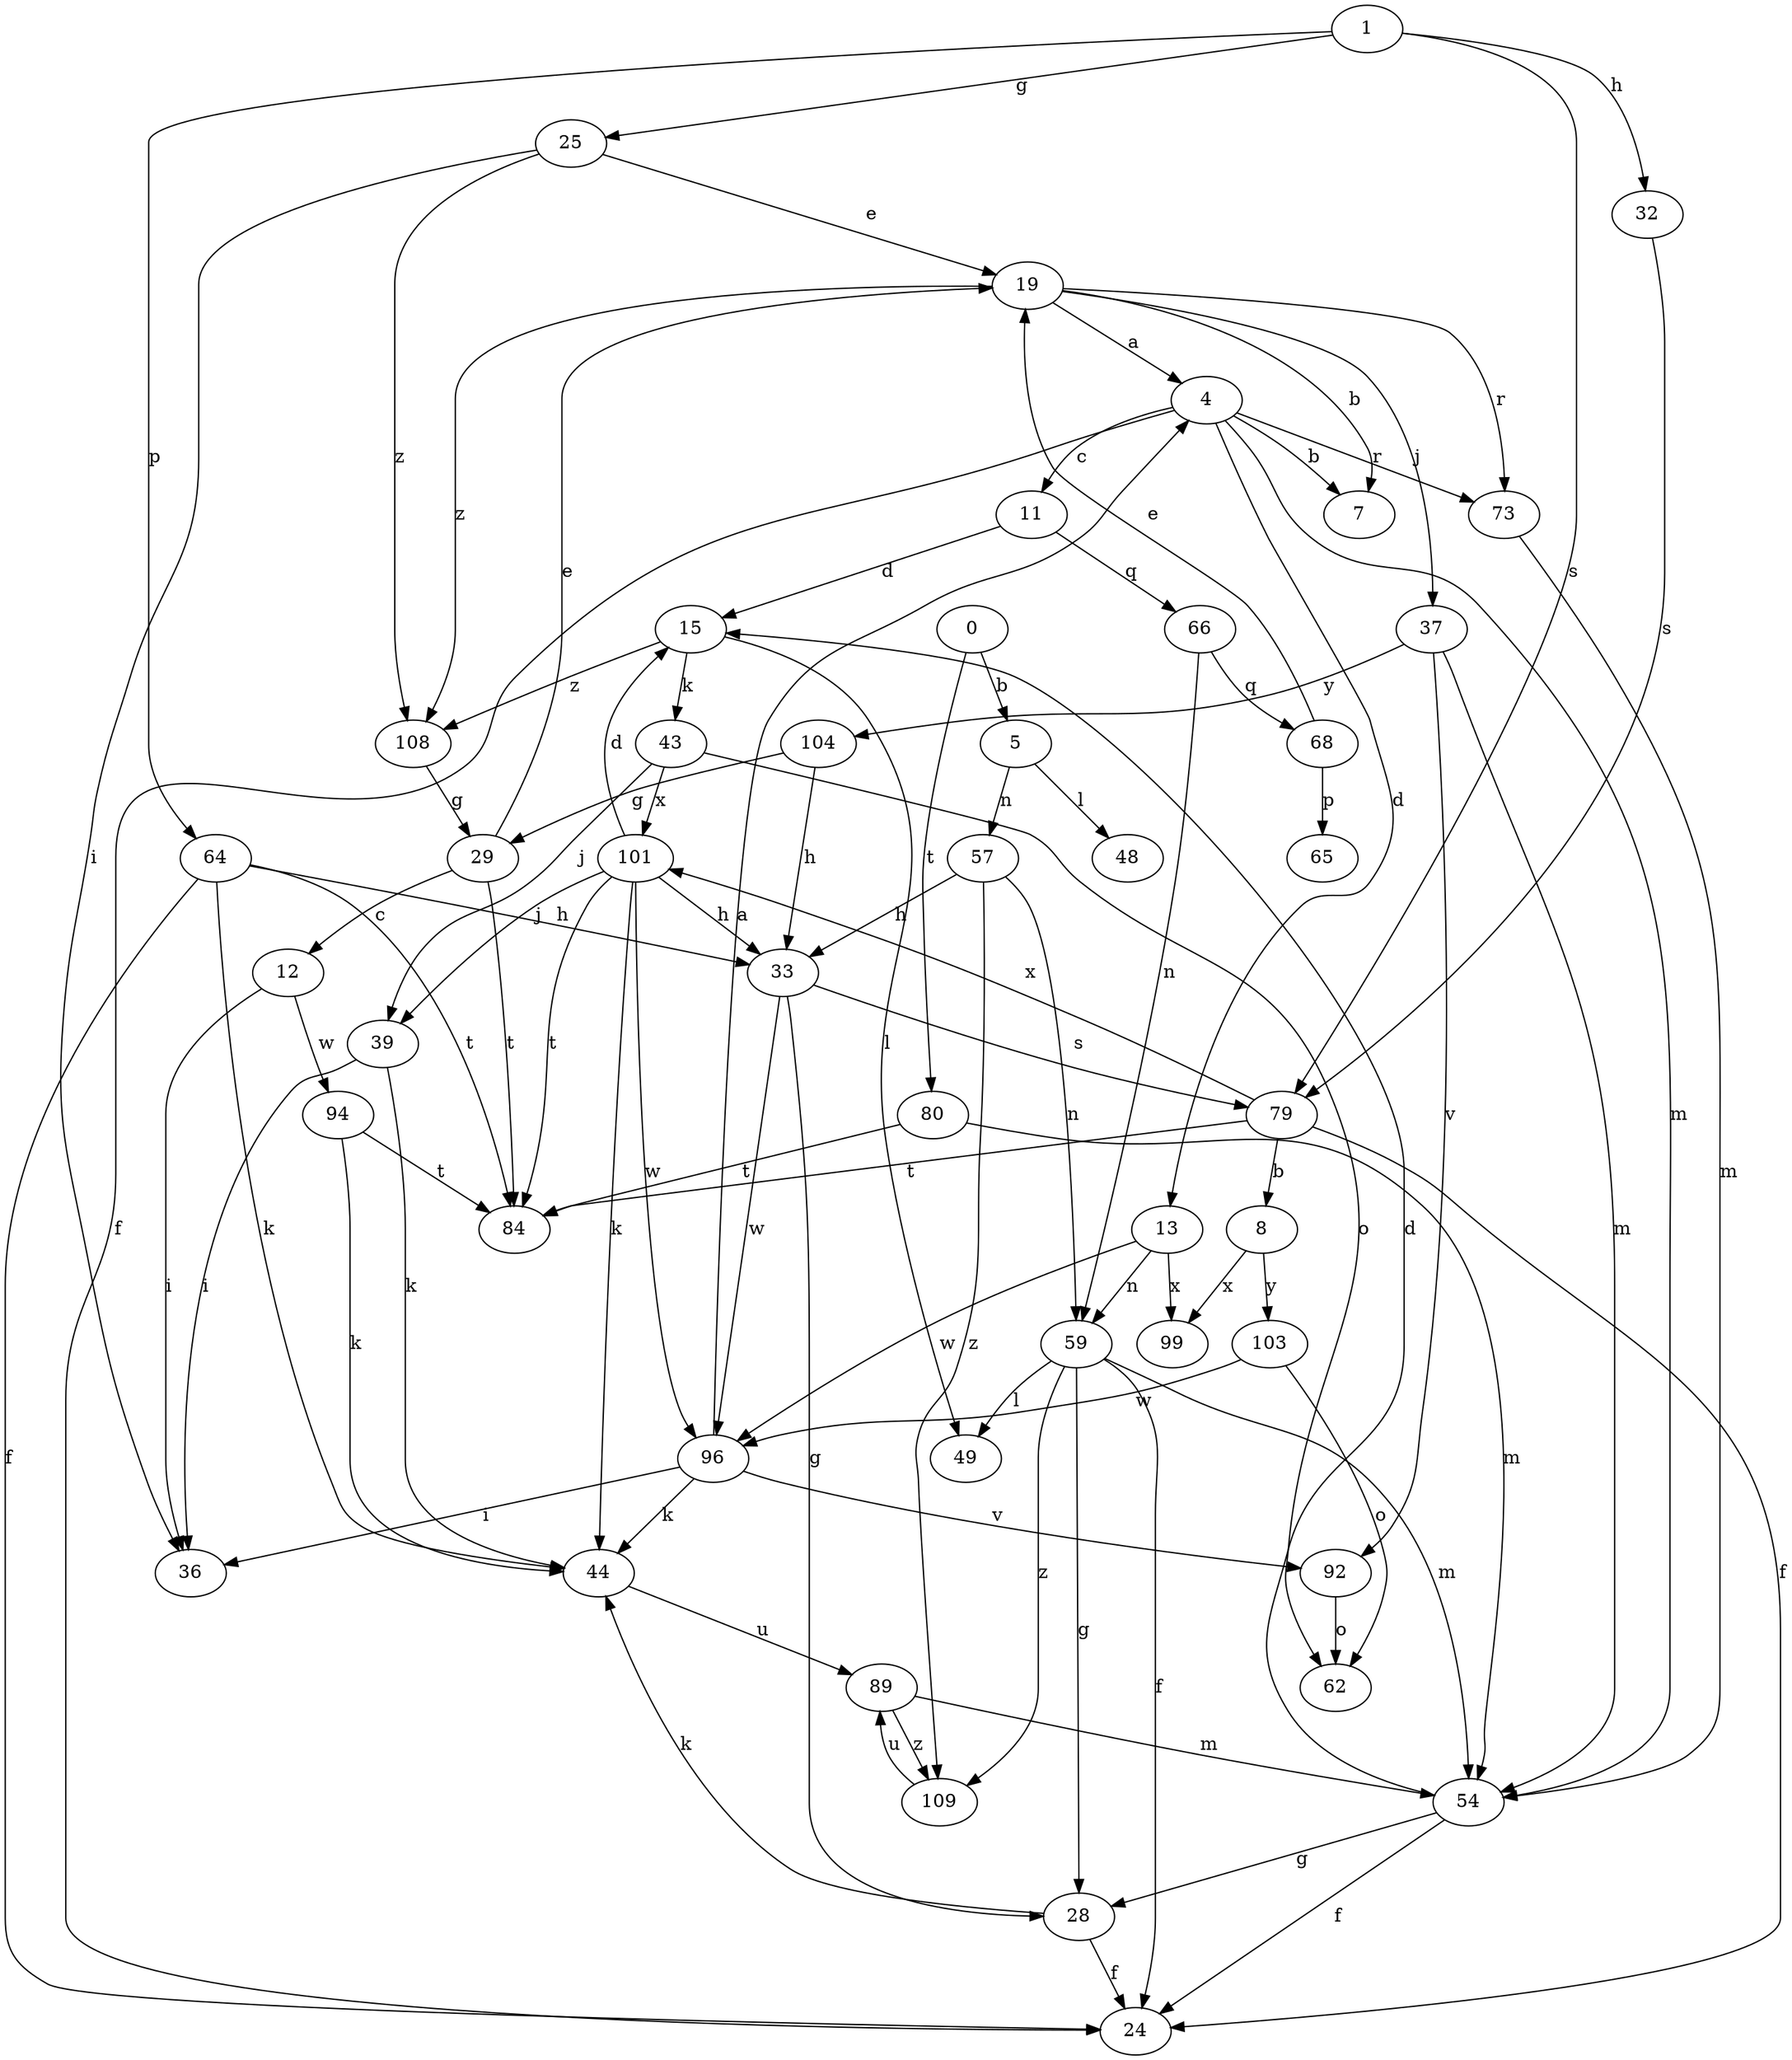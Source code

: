 strict digraph  {
1;
4;
5;
7;
8;
11;
12;
13;
15;
19;
24;
25;
28;
29;
32;
33;
36;
37;
39;
43;
0;
44;
48;
49;
54;
57;
59;
62;
64;
65;
66;
68;
73;
79;
80;
84;
89;
92;
94;
96;
99;
101;
103;
104;
108;
109;
1 -> 25  [label=g];
1 -> 32  [label=h];
1 -> 64  [label=p];
1 -> 79  [label=s];
4 -> 7  [label=b];
4 -> 11  [label=c];
4 -> 13  [label=d];
4 -> 24  [label=f];
4 -> 54  [label=m];
4 -> 73  [label=r];
5 -> 48  [label=l];
5 -> 57  [label=n];
8 -> 99  [label=x];
8 -> 103  [label=y];
11 -> 15  [label=d];
11 -> 66  [label=q];
12 -> 36  [label=i];
12 -> 94  [label=w];
13 -> 59  [label=n];
13 -> 96  [label=w];
13 -> 99  [label=x];
15 -> 43  [label=k];
15 -> 49  [label=l];
15 -> 108  [label=z];
19 -> 4  [label=a];
19 -> 7  [label=b];
19 -> 37  [label=j];
19 -> 73  [label=r];
19 -> 108  [label=z];
25 -> 19  [label=e];
25 -> 36  [label=i];
25 -> 108  [label=z];
28 -> 24  [label=f];
28 -> 44  [label=k];
29 -> 12  [label=c];
29 -> 19  [label=e];
29 -> 84  [label=t];
32 -> 79  [label=s];
33 -> 28  [label=g];
33 -> 79  [label=s];
33 -> 96  [label=w];
37 -> 54  [label=m];
37 -> 92  [label=v];
37 -> 104  [label=y];
39 -> 36  [label=i];
39 -> 44  [label=k];
43 -> 39  [label=j];
43 -> 62  [label=o];
43 -> 101  [label=x];
0 -> 5  [label=b];
0 -> 80  [label=t];
44 -> 89  [label=u];
54 -> 15  [label=d];
54 -> 24  [label=f];
54 -> 28  [label=g];
57 -> 33  [label=h];
57 -> 59  [label=n];
57 -> 109  [label=z];
59 -> 24  [label=f];
59 -> 28  [label=g];
59 -> 49  [label=l];
59 -> 54  [label=m];
59 -> 109  [label=z];
64 -> 24  [label=f];
64 -> 33  [label=h];
64 -> 44  [label=k];
64 -> 84  [label=t];
66 -> 59  [label=n];
66 -> 68  [label=q];
68 -> 19  [label=e];
68 -> 65  [label=p];
73 -> 54  [label=m];
79 -> 8  [label=b];
79 -> 24  [label=f];
79 -> 84  [label=t];
79 -> 101  [label=x];
80 -> 54  [label=m];
80 -> 84  [label=t];
89 -> 54  [label=m];
89 -> 109  [label=z];
92 -> 62  [label=o];
94 -> 44  [label=k];
94 -> 84  [label=t];
96 -> 4  [label=a];
96 -> 36  [label=i];
96 -> 44  [label=k];
96 -> 92  [label=v];
101 -> 15  [label=d];
101 -> 33  [label=h];
101 -> 39  [label=j];
101 -> 44  [label=k];
101 -> 84  [label=t];
101 -> 96  [label=w];
103 -> 62  [label=o];
103 -> 96  [label=w];
104 -> 29  [label=g];
104 -> 33  [label=h];
108 -> 29  [label=g];
109 -> 89  [label=u];
}
